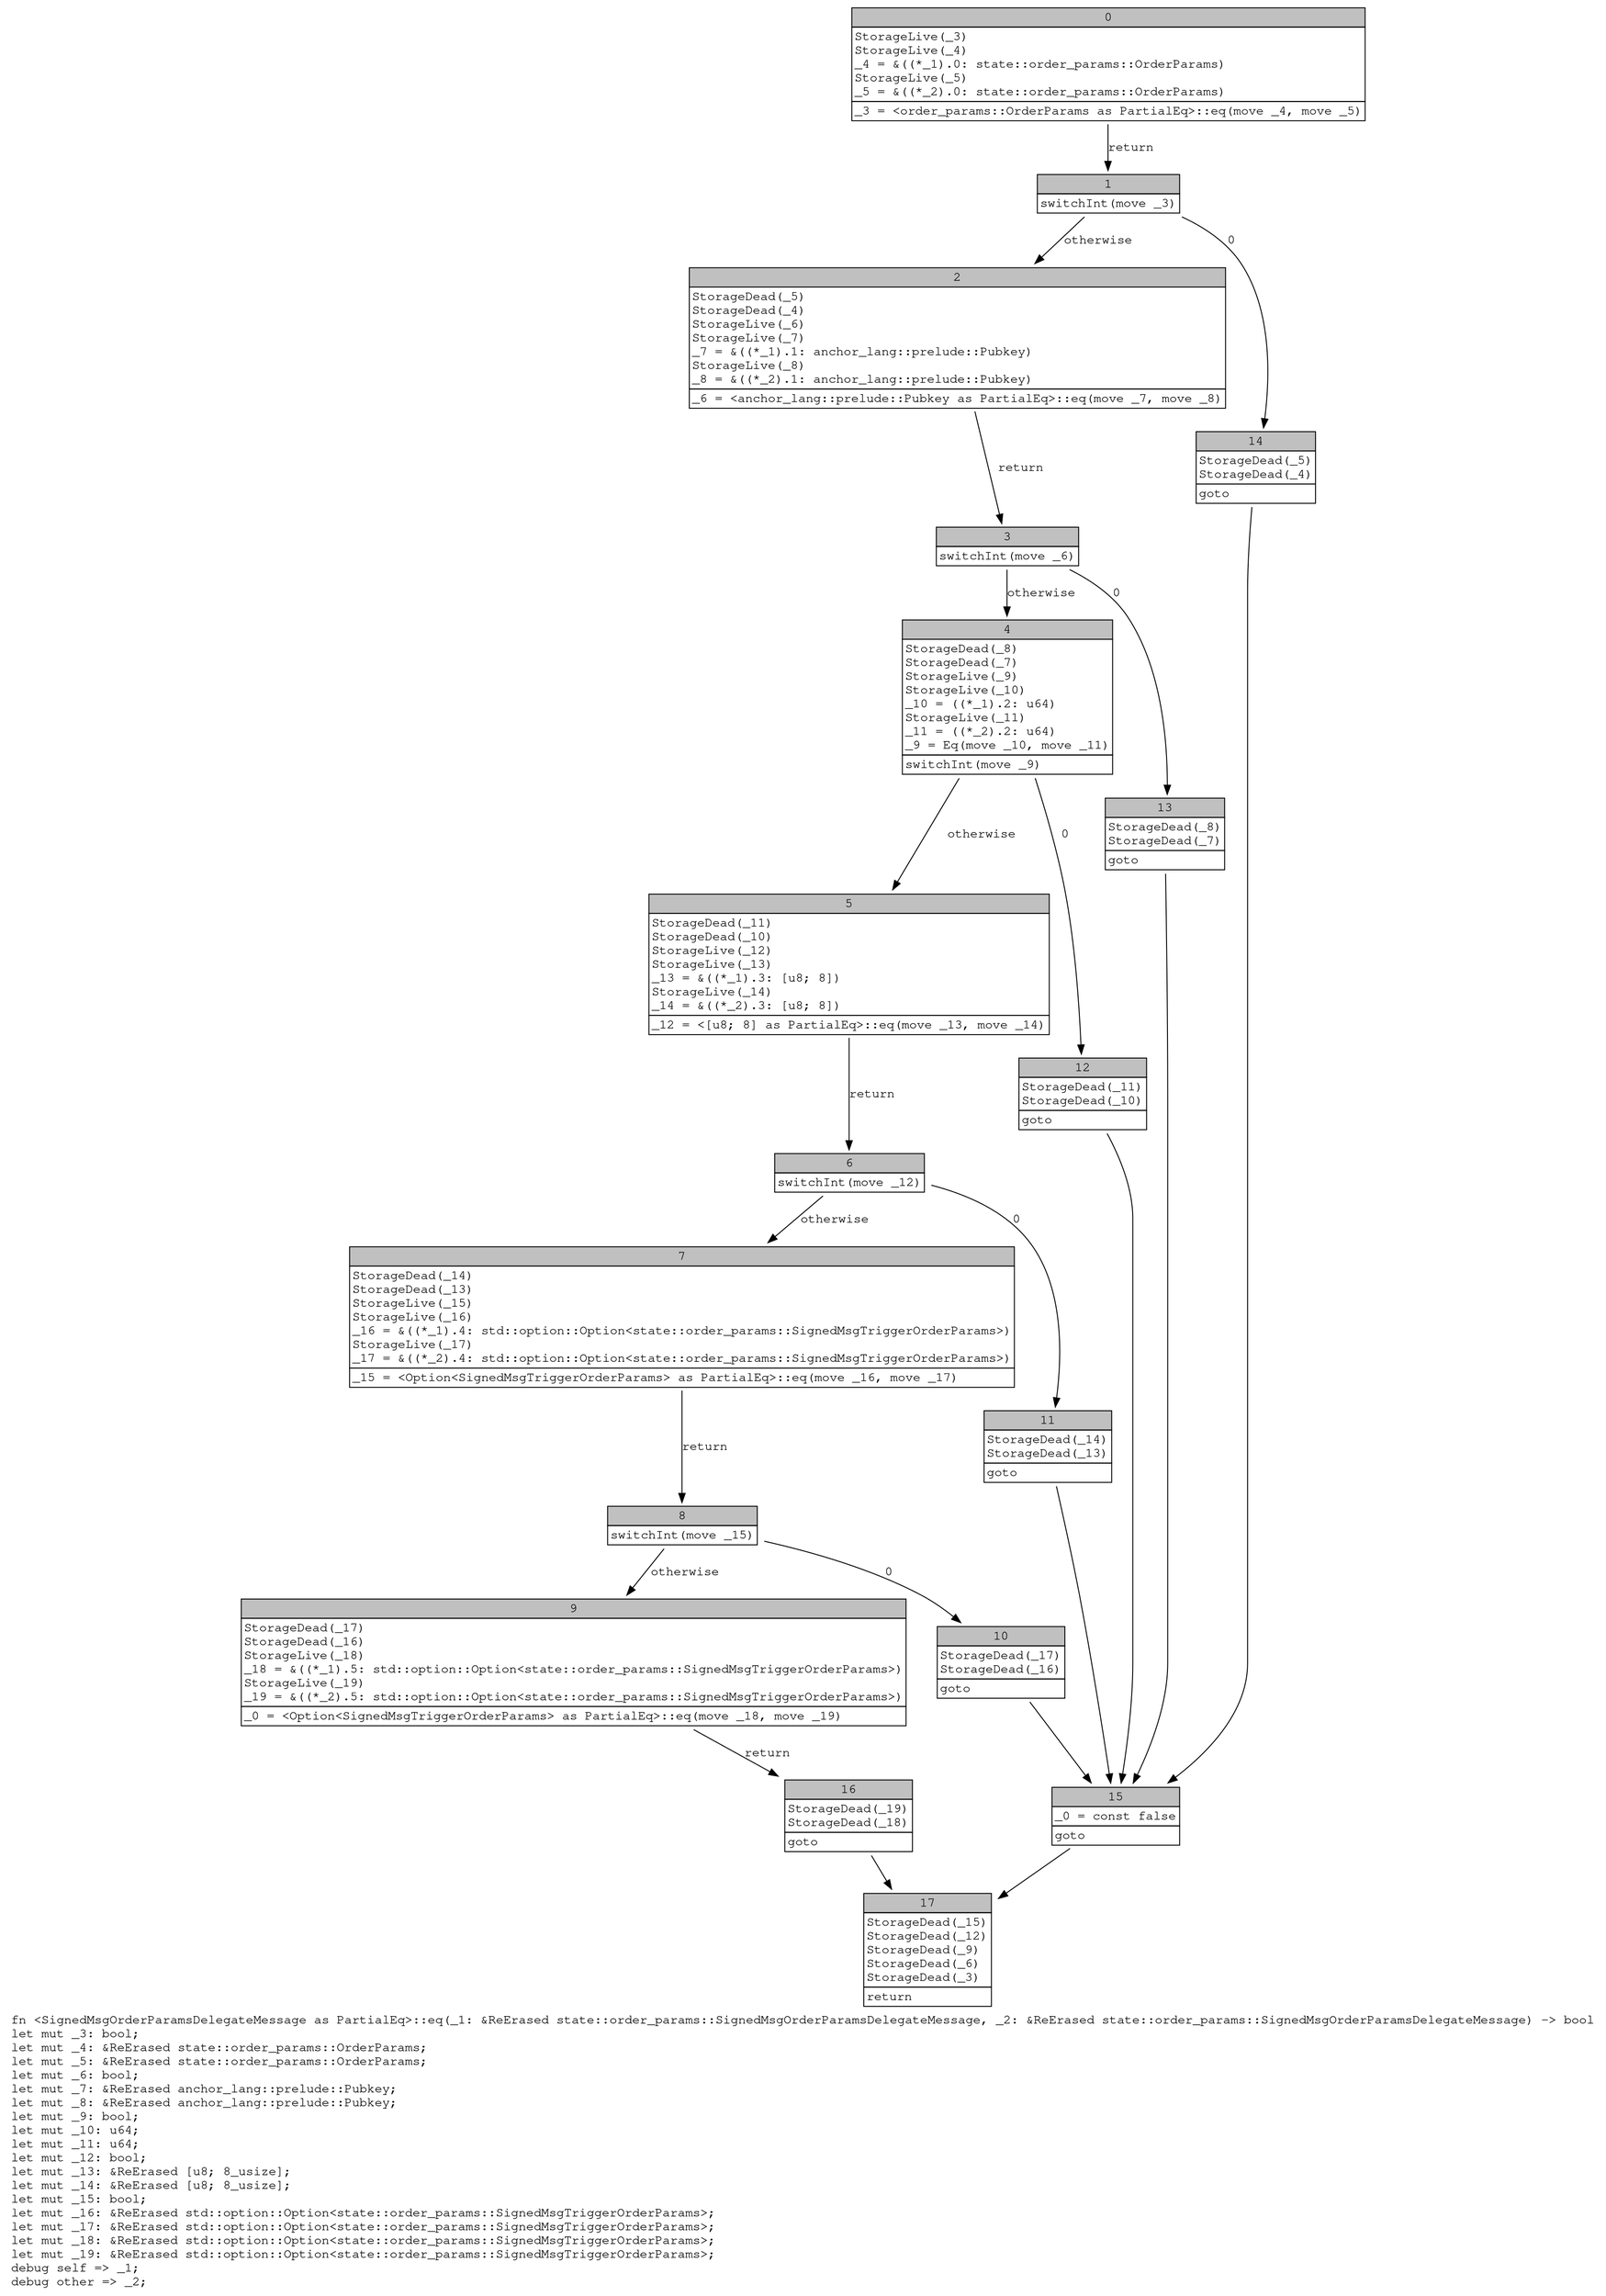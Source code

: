 digraph Mir_0_16959 {
    graph [fontname="Courier, monospace"];
    node [fontname="Courier, monospace"];
    edge [fontname="Courier, monospace"];
    label=<fn &lt;SignedMsgOrderParamsDelegateMessage as PartialEq&gt;::eq(_1: &amp;ReErased state::order_params::SignedMsgOrderParamsDelegateMessage, _2: &amp;ReErased state::order_params::SignedMsgOrderParamsDelegateMessage) -&gt; bool<br align="left"/>let mut _3: bool;<br align="left"/>let mut _4: &amp;ReErased state::order_params::OrderParams;<br align="left"/>let mut _5: &amp;ReErased state::order_params::OrderParams;<br align="left"/>let mut _6: bool;<br align="left"/>let mut _7: &amp;ReErased anchor_lang::prelude::Pubkey;<br align="left"/>let mut _8: &amp;ReErased anchor_lang::prelude::Pubkey;<br align="left"/>let mut _9: bool;<br align="left"/>let mut _10: u64;<br align="left"/>let mut _11: u64;<br align="left"/>let mut _12: bool;<br align="left"/>let mut _13: &amp;ReErased [u8; 8_usize];<br align="left"/>let mut _14: &amp;ReErased [u8; 8_usize];<br align="left"/>let mut _15: bool;<br align="left"/>let mut _16: &amp;ReErased std::option::Option&lt;state::order_params::SignedMsgTriggerOrderParams&gt;;<br align="left"/>let mut _17: &amp;ReErased std::option::Option&lt;state::order_params::SignedMsgTriggerOrderParams&gt;;<br align="left"/>let mut _18: &amp;ReErased std::option::Option&lt;state::order_params::SignedMsgTriggerOrderParams&gt;;<br align="left"/>let mut _19: &amp;ReErased std::option::Option&lt;state::order_params::SignedMsgTriggerOrderParams&gt;;<br align="left"/>debug self =&gt; _1;<br align="left"/>debug other =&gt; _2;<br align="left"/>>;
    bb0__0_16959 [shape="none", label=<<table border="0" cellborder="1" cellspacing="0"><tr><td bgcolor="gray" align="center" colspan="1">0</td></tr><tr><td align="left" balign="left">StorageLive(_3)<br/>StorageLive(_4)<br/>_4 = &amp;((*_1).0: state::order_params::OrderParams)<br/>StorageLive(_5)<br/>_5 = &amp;((*_2).0: state::order_params::OrderParams)<br/></td></tr><tr><td align="left">_3 = &lt;order_params::OrderParams as PartialEq&gt;::eq(move _4, move _5)</td></tr></table>>];
    bb1__0_16959 [shape="none", label=<<table border="0" cellborder="1" cellspacing="0"><tr><td bgcolor="gray" align="center" colspan="1">1</td></tr><tr><td align="left">switchInt(move _3)</td></tr></table>>];
    bb2__0_16959 [shape="none", label=<<table border="0" cellborder="1" cellspacing="0"><tr><td bgcolor="gray" align="center" colspan="1">2</td></tr><tr><td align="left" balign="left">StorageDead(_5)<br/>StorageDead(_4)<br/>StorageLive(_6)<br/>StorageLive(_7)<br/>_7 = &amp;((*_1).1: anchor_lang::prelude::Pubkey)<br/>StorageLive(_8)<br/>_8 = &amp;((*_2).1: anchor_lang::prelude::Pubkey)<br/></td></tr><tr><td align="left">_6 = &lt;anchor_lang::prelude::Pubkey as PartialEq&gt;::eq(move _7, move _8)</td></tr></table>>];
    bb3__0_16959 [shape="none", label=<<table border="0" cellborder="1" cellspacing="0"><tr><td bgcolor="gray" align="center" colspan="1">3</td></tr><tr><td align="left">switchInt(move _6)</td></tr></table>>];
    bb4__0_16959 [shape="none", label=<<table border="0" cellborder="1" cellspacing="0"><tr><td bgcolor="gray" align="center" colspan="1">4</td></tr><tr><td align="left" balign="left">StorageDead(_8)<br/>StorageDead(_7)<br/>StorageLive(_9)<br/>StorageLive(_10)<br/>_10 = ((*_1).2: u64)<br/>StorageLive(_11)<br/>_11 = ((*_2).2: u64)<br/>_9 = Eq(move _10, move _11)<br/></td></tr><tr><td align="left">switchInt(move _9)</td></tr></table>>];
    bb5__0_16959 [shape="none", label=<<table border="0" cellborder="1" cellspacing="0"><tr><td bgcolor="gray" align="center" colspan="1">5</td></tr><tr><td align="left" balign="left">StorageDead(_11)<br/>StorageDead(_10)<br/>StorageLive(_12)<br/>StorageLive(_13)<br/>_13 = &amp;((*_1).3: [u8; 8])<br/>StorageLive(_14)<br/>_14 = &amp;((*_2).3: [u8; 8])<br/></td></tr><tr><td align="left">_12 = &lt;[u8; 8] as PartialEq&gt;::eq(move _13, move _14)</td></tr></table>>];
    bb6__0_16959 [shape="none", label=<<table border="0" cellborder="1" cellspacing="0"><tr><td bgcolor="gray" align="center" colspan="1">6</td></tr><tr><td align="left">switchInt(move _12)</td></tr></table>>];
    bb7__0_16959 [shape="none", label=<<table border="0" cellborder="1" cellspacing="0"><tr><td bgcolor="gray" align="center" colspan="1">7</td></tr><tr><td align="left" balign="left">StorageDead(_14)<br/>StorageDead(_13)<br/>StorageLive(_15)<br/>StorageLive(_16)<br/>_16 = &amp;((*_1).4: std::option::Option&lt;state::order_params::SignedMsgTriggerOrderParams&gt;)<br/>StorageLive(_17)<br/>_17 = &amp;((*_2).4: std::option::Option&lt;state::order_params::SignedMsgTriggerOrderParams&gt;)<br/></td></tr><tr><td align="left">_15 = &lt;Option&lt;SignedMsgTriggerOrderParams&gt; as PartialEq&gt;::eq(move _16, move _17)</td></tr></table>>];
    bb8__0_16959 [shape="none", label=<<table border="0" cellborder="1" cellspacing="0"><tr><td bgcolor="gray" align="center" colspan="1">8</td></tr><tr><td align="left">switchInt(move _15)</td></tr></table>>];
    bb9__0_16959 [shape="none", label=<<table border="0" cellborder="1" cellspacing="0"><tr><td bgcolor="gray" align="center" colspan="1">9</td></tr><tr><td align="left" balign="left">StorageDead(_17)<br/>StorageDead(_16)<br/>StorageLive(_18)<br/>_18 = &amp;((*_1).5: std::option::Option&lt;state::order_params::SignedMsgTriggerOrderParams&gt;)<br/>StorageLive(_19)<br/>_19 = &amp;((*_2).5: std::option::Option&lt;state::order_params::SignedMsgTriggerOrderParams&gt;)<br/></td></tr><tr><td align="left">_0 = &lt;Option&lt;SignedMsgTriggerOrderParams&gt; as PartialEq&gt;::eq(move _18, move _19)</td></tr></table>>];
    bb10__0_16959 [shape="none", label=<<table border="0" cellborder="1" cellspacing="0"><tr><td bgcolor="gray" align="center" colspan="1">10</td></tr><tr><td align="left" balign="left">StorageDead(_17)<br/>StorageDead(_16)<br/></td></tr><tr><td align="left">goto</td></tr></table>>];
    bb11__0_16959 [shape="none", label=<<table border="0" cellborder="1" cellspacing="0"><tr><td bgcolor="gray" align="center" colspan="1">11</td></tr><tr><td align="left" balign="left">StorageDead(_14)<br/>StorageDead(_13)<br/></td></tr><tr><td align="left">goto</td></tr></table>>];
    bb12__0_16959 [shape="none", label=<<table border="0" cellborder="1" cellspacing="0"><tr><td bgcolor="gray" align="center" colspan="1">12</td></tr><tr><td align="left" balign="left">StorageDead(_11)<br/>StorageDead(_10)<br/></td></tr><tr><td align="left">goto</td></tr></table>>];
    bb13__0_16959 [shape="none", label=<<table border="0" cellborder="1" cellspacing="0"><tr><td bgcolor="gray" align="center" colspan="1">13</td></tr><tr><td align="left" balign="left">StorageDead(_8)<br/>StorageDead(_7)<br/></td></tr><tr><td align="left">goto</td></tr></table>>];
    bb14__0_16959 [shape="none", label=<<table border="0" cellborder="1" cellspacing="0"><tr><td bgcolor="gray" align="center" colspan="1">14</td></tr><tr><td align="left" balign="left">StorageDead(_5)<br/>StorageDead(_4)<br/></td></tr><tr><td align="left">goto</td></tr></table>>];
    bb15__0_16959 [shape="none", label=<<table border="0" cellborder="1" cellspacing="0"><tr><td bgcolor="gray" align="center" colspan="1">15</td></tr><tr><td align="left" balign="left">_0 = const false<br/></td></tr><tr><td align="left">goto</td></tr></table>>];
    bb16__0_16959 [shape="none", label=<<table border="0" cellborder="1" cellspacing="0"><tr><td bgcolor="gray" align="center" colspan="1">16</td></tr><tr><td align="left" balign="left">StorageDead(_19)<br/>StorageDead(_18)<br/></td></tr><tr><td align="left">goto</td></tr></table>>];
    bb17__0_16959 [shape="none", label=<<table border="0" cellborder="1" cellspacing="0"><tr><td bgcolor="gray" align="center" colspan="1">17</td></tr><tr><td align="left" balign="left">StorageDead(_15)<br/>StorageDead(_12)<br/>StorageDead(_9)<br/>StorageDead(_6)<br/>StorageDead(_3)<br/></td></tr><tr><td align="left">return</td></tr></table>>];
    bb0__0_16959 -> bb1__0_16959 [label="return"];
    bb1__0_16959 -> bb14__0_16959 [label="0"];
    bb1__0_16959 -> bb2__0_16959 [label="otherwise"];
    bb2__0_16959 -> bb3__0_16959 [label="return"];
    bb3__0_16959 -> bb13__0_16959 [label="0"];
    bb3__0_16959 -> bb4__0_16959 [label="otherwise"];
    bb4__0_16959 -> bb12__0_16959 [label="0"];
    bb4__0_16959 -> bb5__0_16959 [label="otherwise"];
    bb5__0_16959 -> bb6__0_16959 [label="return"];
    bb6__0_16959 -> bb11__0_16959 [label="0"];
    bb6__0_16959 -> bb7__0_16959 [label="otherwise"];
    bb7__0_16959 -> bb8__0_16959 [label="return"];
    bb8__0_16959 -> bb10__0_16959 [label="0"];
    bb8__0_16959 -> bb9__0_16959 [label="otherwise"];
    bb9__0_16959 -> bb16__0_16959 [label="return"];
    bb10__0_16959 -> bb15__0_16959 [label=""];
    bb11__0_16959 -> bb15__0_16959 [label=""];
    bb12__0_16959 -> bb15__0_16959 [label=""];
    bb13__0_16959 -> bb15__0_16959 [label=""];
    bb14__0_16959 -> bb15__0_16959 [label=""];
    bb15__0_16959 -> bb17__0_16959 [label=""];
    bb16__0_16959 -> bb17__0_16959 [label=""];
}
